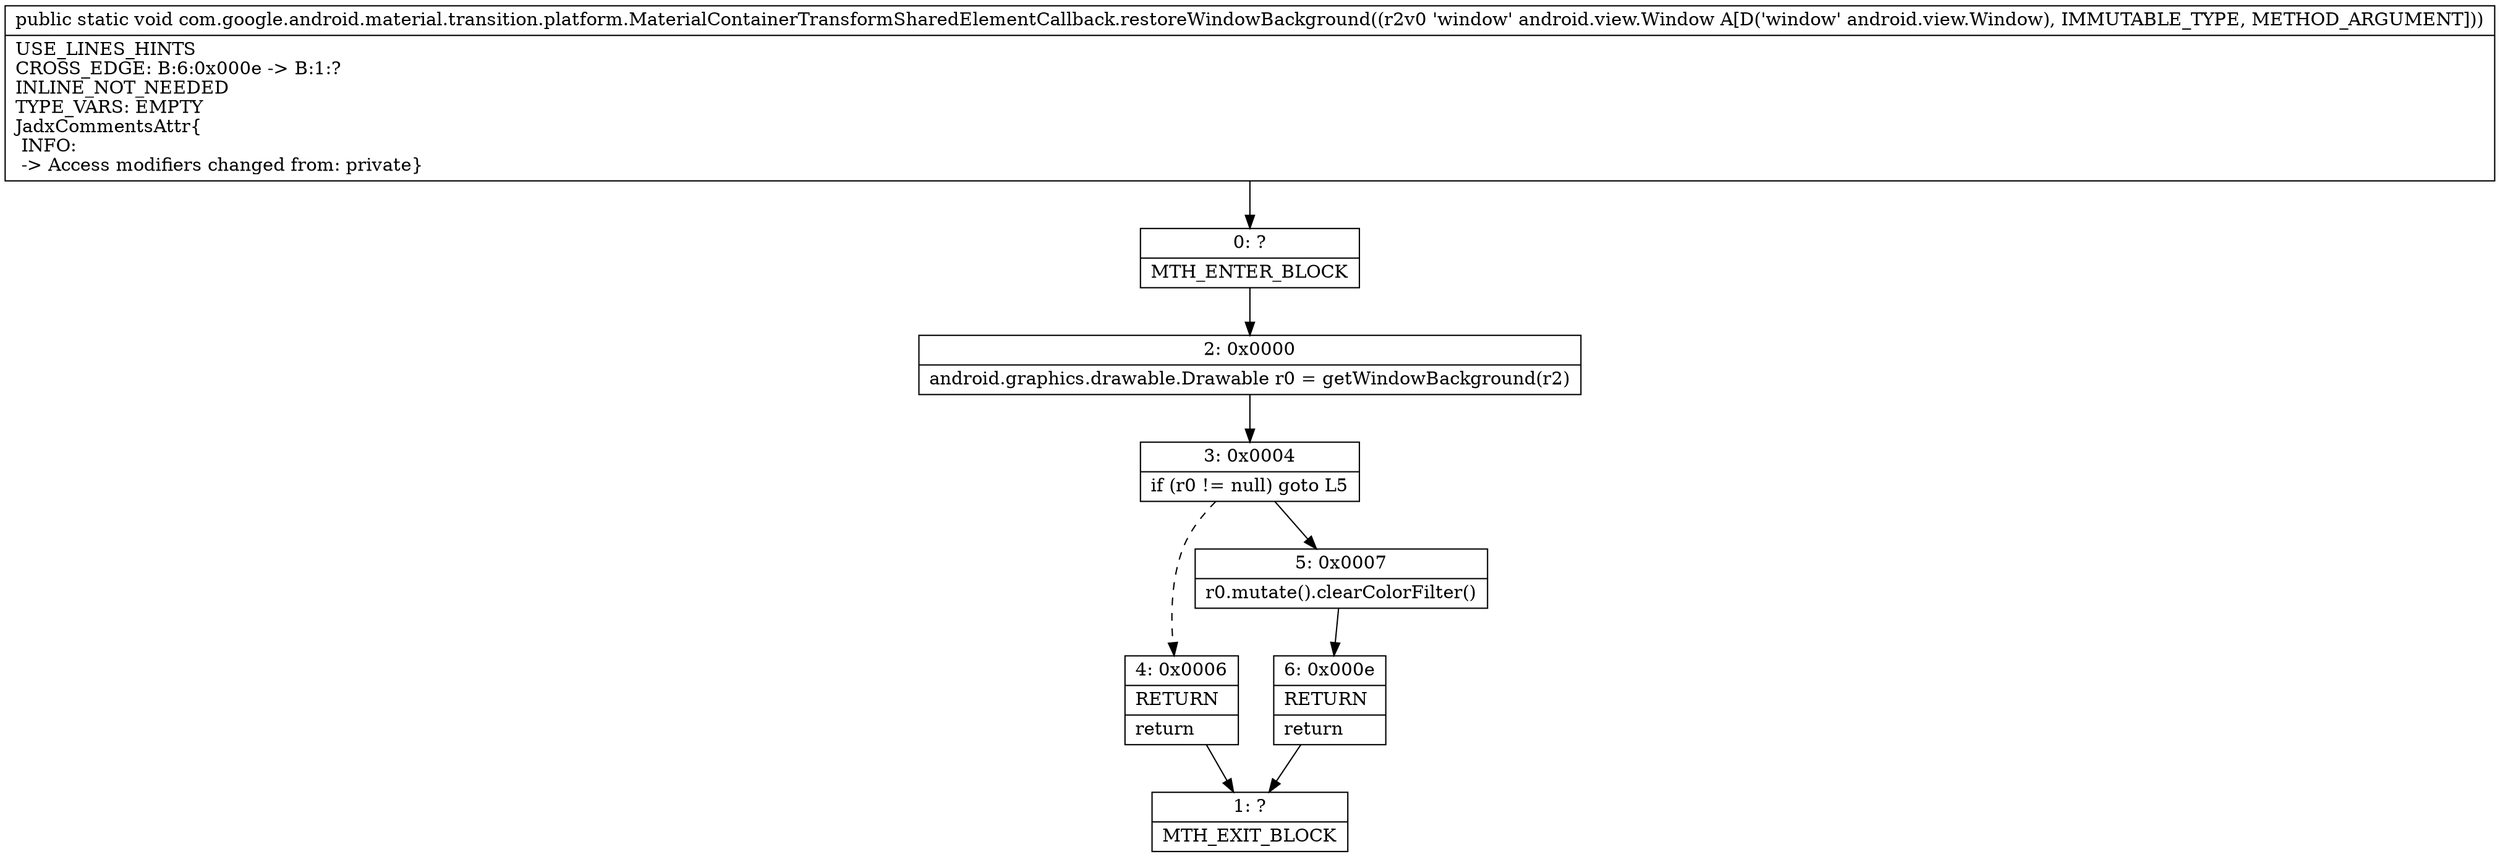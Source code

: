 digraph "CFG forcom.google.android.material.transition.platform.MaterialContainerTransformSharedElementCallback.restoreWindowBackground(Landroid\/view\/Window;)V" {
Node_0 [shape=record,label="{0\:\ ?|MTH_ENTER_BLOCK\l}"];
Node_2 [shape=record,label="{2\:\ 0x0000|android.graphics.drawable.Drawable r0 = getWindowBackground(r2)\l}"];
Node_3 [shape=record,label="{3\:\ 0x0004|if (r0 != null) goto L5\l}"];
Node_4 [shape=record,label="{4\:\ 0x0006|RETURN\l|return\l}"];
Node_1 [shape=record,label="{1\:\ ?|MTH_EXIT_BLOCK\l}"];
Node_5 [shape=record,label="{5\:\ 0x0007|r0.mutate().clearColorFilter()\l}"];
Node_6 [shape=record,label="{6\:\ 0x000e|RETURN\l|return\l}"];
MethodNode[shape=record,label="{public static void com.google.android.material.transition.platform.MaterialContainerTransformSharedElementCallback.restoreWindowBackground((r2v0 'window' android.view.Window A[D('window' android.view.Window), IMMUTABLE_TYPE, METHOD_ARGUMENT]))  | USE_LINES_HINTS\lCROSS_EDGE: B:6:0x000e \-\> B:1:?\lINLINE_NOT_NEEDED\lTYPE_VARS: EMPTY\lJadxCommentsAttr\{\l INFO: \l \-\> Access modifiers changed from: private\}\l}"];
MethodNode -> Node_0;Node_0 -> Node_2;
Node_2 -> Node_3;
Node_3 -> Node_4[style=dashed];
Node_3 -> Node_5;
Node_4 -> Node_1;
Node_5 -> Node_6;
Node_6 -> Node_1;
}

